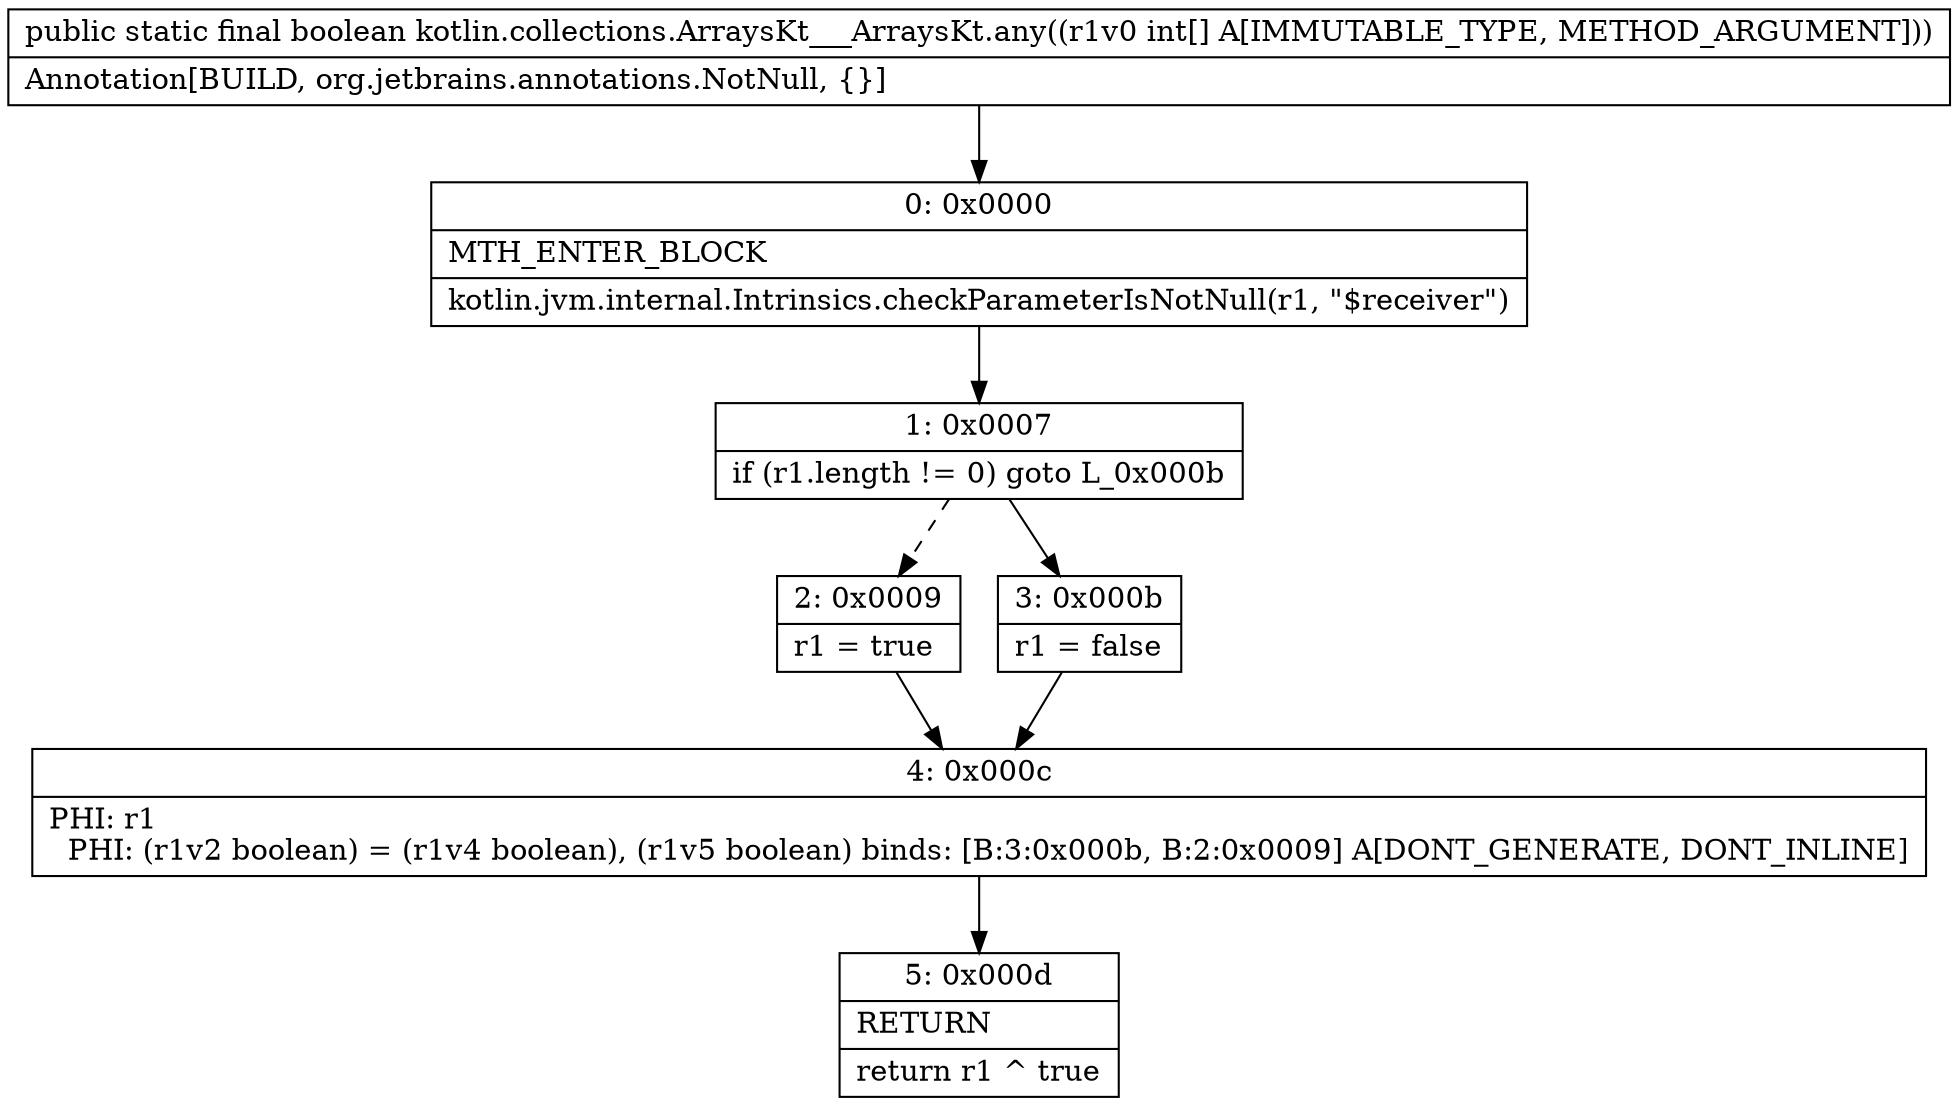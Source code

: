 digraph "CFG forkotlin.collections.ArraysKt___ArraysKt.any([I)Z" {
Node_0 [shape=record,label="{0\:\ 0x0000|MTH_ENTER_BLOCK\l|kotlin.jvm.internal.Intrinsics.checkParameterIsNotNull(r1, \"$receiver\")\l}"];
Node_1 [shape=record,label="{1\:\ 0x0007|if (r1.length != 0) goto L_0x000b\l}"];
Node_2 [shape=record,label="{2\:\ 0x0009|r1 = true\l}"];
Node_3 [shape=record,label="{3\:\ 0x000b|r1 = false\l}"];
Node_4 [shape=record,label="{4\:\ 0x000c|PHI: r1 \l  PHI: (r1v2 boolean) = (r1v4 boolean), (r1v5 boolean) binds: [B:3:0x000b, B:2:0x0009] A[DONT_GENERATE, DONT_INLINE]\l}"];
Node_5 [shape=record,label="{5\:\ 0x000d|RETURN\l|return r1 ^ true\l}"];
MethodNode[shape=record,label="{public static final boolean kotlin.collections.ArraysKt___ArraysKt.any((r1v0 int[] A[IMMUTABLE_TYPE, METHOD_ARGUMENT]))  | Annotation[BUILD, org.jetbrains.annotations.NotNull, \{\}]\l}"];
MethodNode -> Node_0;
Node_0 -> Node_1;
Node_1 -> Node_2[style=dashed];
Node_1 -> Node_3;
Node_2 -> Node_4;
Node_3 -> Node_4;
Node_4 -> Node_5;
}

